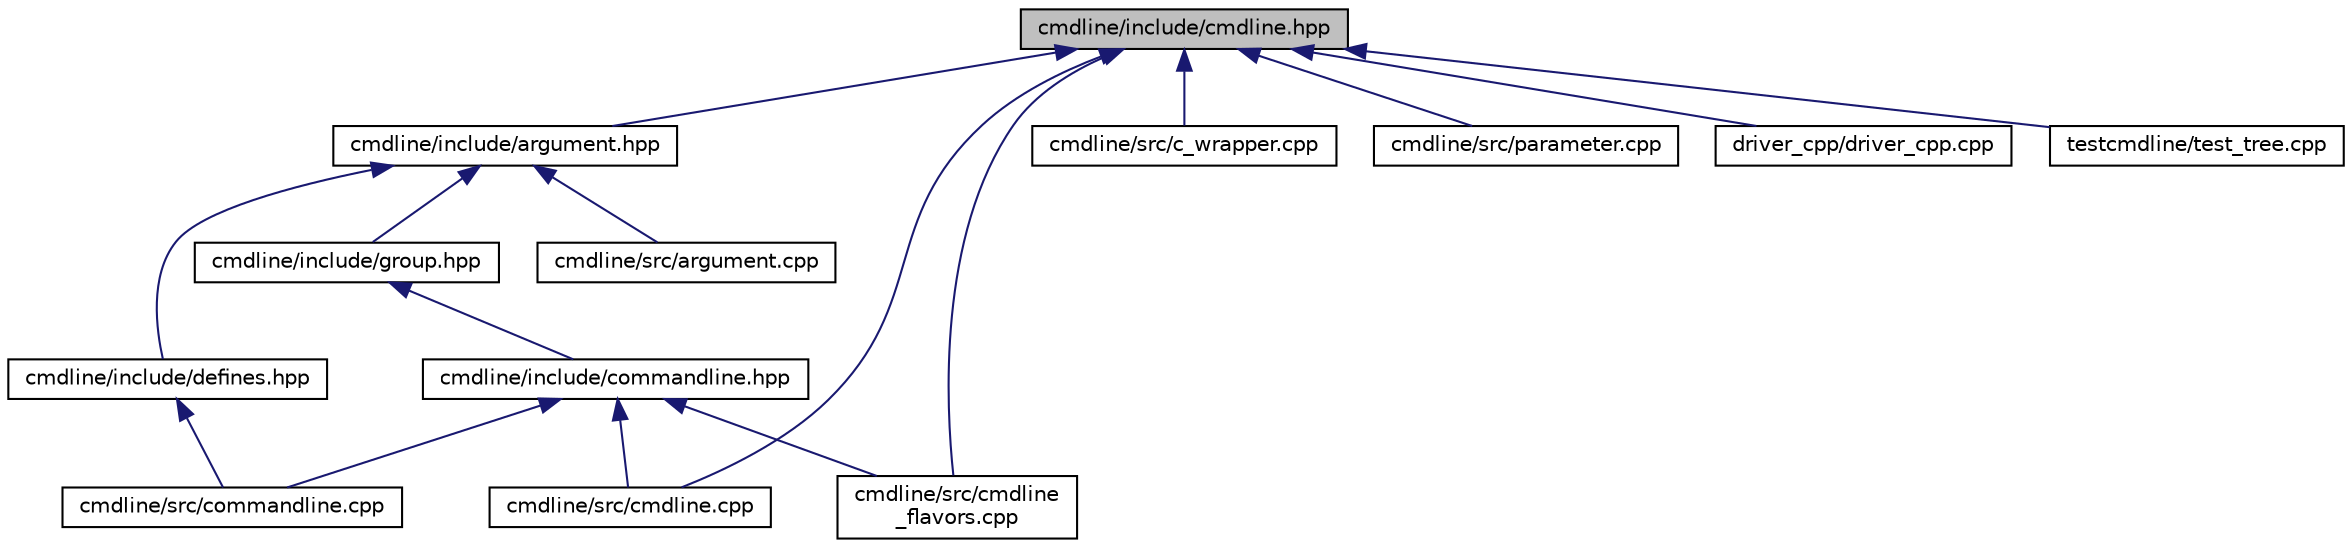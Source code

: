 digraph "cmdline/include/cmdline.hpp"
{
 // LATEX_PDF_SIZE
  edge [fontname="Helvetica",fontsize="10",labelfontname="Helvetica",labelfontsize="10"];
  node [fontname="Helvetica",fontsize="10",shape=record];
  Node1 [label="cmdline/include/cmdline.hpp",height=0.2,width=0.4,color="black", fillcolor="grey75", style="filled", fontcolor="black",tooltip=" "];
  Node1 -> Node2 [dir="back",color="midnightblue",fontsize="10",style="solid"];
  Node2 [label="cmdline/include/argument.hpp",height=0.2,width=0.4,color="black", fillcolor="white", style="filled",URL="$argument_8hpp.html",tooltip=" "];
  Node2 -> Node3 [dir="back",color="midnightblue",fontsize="10",style="solid"];
  Node3 [label="cmdline/include/defines.hpp",height=0.2,width=0.4,color="black", fillcolor="white", style="filled",URL="$defines_8hpp.html",tooltip=" "];
  Node3 -> Node4 [dir="back",color="midnightblue",fontsize="10",style="solid"];
  Node4 [label="cmdline/src/commandline.cpp",height=0.2,width=0.4,color="black", fillcolor="white", style="filled",URL="$commandline_8cpp.html",tooltip=" "];
  Node2 -> Node5 [dir="back",color="midnightblue",fontsize="10",style="solid"];
  Node5 [label="cmdline/include/group.hpp",height=0.2,width=0.4,color="black", fillcolor="white", style="filled",URL="$group_8hpp.html",tooltip=" "];
  Node5 -> Node6 [dir="back",color="midnightblue",fontsize="10",style="solid"];
  Node6 [label="cmdline/include/commandline.hpp",height=0.2,width=0.4,color="black", fillcolor="white", style="filled",URL="$commandline_8hpp.html",tooltip=" "];
  Node6 -> Node7 [dir="back",color="midnightblue",fontsize="10",style="solid"];
  Node7 [label="cmdline/src/cmdline.cpp",height=0.2,width=0.4,color="black", fillcolor="white", style="filled",URL="$cmdline_8cpp.html",tooltip=" "];
  Node6 -> Node8 [dir="back",color="midnightblue",fontsize="10",style="solid"];
  Node8 [label="cmdline/src/cmdline\l_flavors.cpp",height=0.2,width=0.4,color="black", fillcolor="white", style="filled",URL="$cmdline__flavors_8cpp.html",tooltip=" "];
  Node6 -> Node4 [dir="back",color="midnightblue",fontsize="10",style="solid"];
  Node2 -> Node9 [dir="back",color="midnightblue",fontsize="10",style="solid"];
  Node9 [label="cmdline/src/argument.cpp",height=0.2,width=0.4,color="black", fillcolor="white", style="filled",URL="$argument_8cpp.html",tooltip=" "];
  Node1 -> Node10 [dir="back",color="midnightblue",fontsize="10",style="solid"];
  Node10 [label="cmdline/src/c_wrapper.cpp",height=0.2,width=0.4,color="black", fillcolor="white", style="filled",URL="$c__wrapper_8cpp.html",tooltip=" "];
  Node1 -> Node7 [dir="back",color="midnightblue",fontsize="10",style="solid"];
  Node1 -> Node8 [dir="back",color="midnightblue",fontsize="10",style="solid"];
  Node1 -> Node11 [dir="back",color="midnightblue",fontsize="10",style="solid"];
  Node11 [label="cmdline/src/parameter.cpp",height=0.2,width=0.4,color="black", fillcolor="white", style="filled",URL="$parameter_8cpp.html",tooltip=" "];
  Node1 -> Node12 [dir="back",color="midnightblue",fontsize="10",style="solid"];
  Node12 [label="driver_cpp/driver_cpp.cpp",height=0.2,width=0.4,color="black", fillcolor="white", style="filled",URL="$driver__cpp_8cpp.html",tooltip=" "];
  Node1 -> Node13 [dir="back",color="midnightblue",fontsize="10",style="solid"];
  Node13 [label="testcmdline/test_tree.cpp",height=0.2,width=0.4,color="black", fillcolor="white", style="filled",URL="$test__tree_8cpp.html",tooltip=" "];
}
